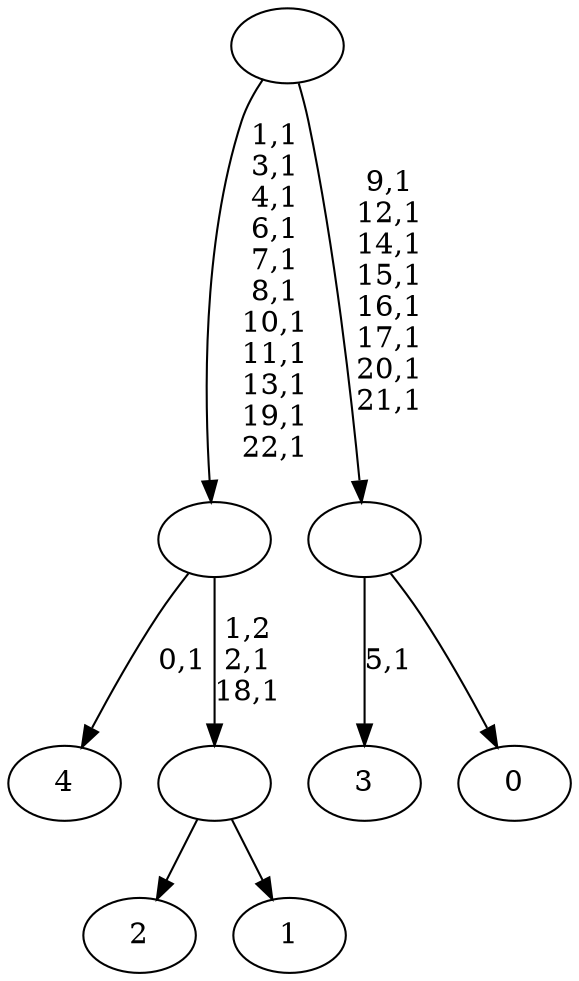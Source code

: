 digraph T {
	28 [label="4"]
	26 [label="3"]
	24 [label="2"]
	23 [label="1"]
	22 [label=""]
	20 [label=""]
	9 [label="0"]
	8 [label=""]
	0 [label=""]
	22 -> 24 [label=""]
	22 -> 23 [label=""]
	20 -> 22 [label="1,2\n2,1\n18,1"]
	20 -> 28 [label="0,1"]
	8 -> 26 [label="5,1"]
	8 -> 9 [label=""]
	0 -> 8 [label="9,1\n12,1\n14,1\n15,1\n16,1\n17,1\n20,1\n21,1"]
	0 -> 20 [label="1,1\n3,1\n4,1\n6,1\n7,1\n8,1\n10,1\n11,1\n13,1\n19,1\n22,1"]
}
